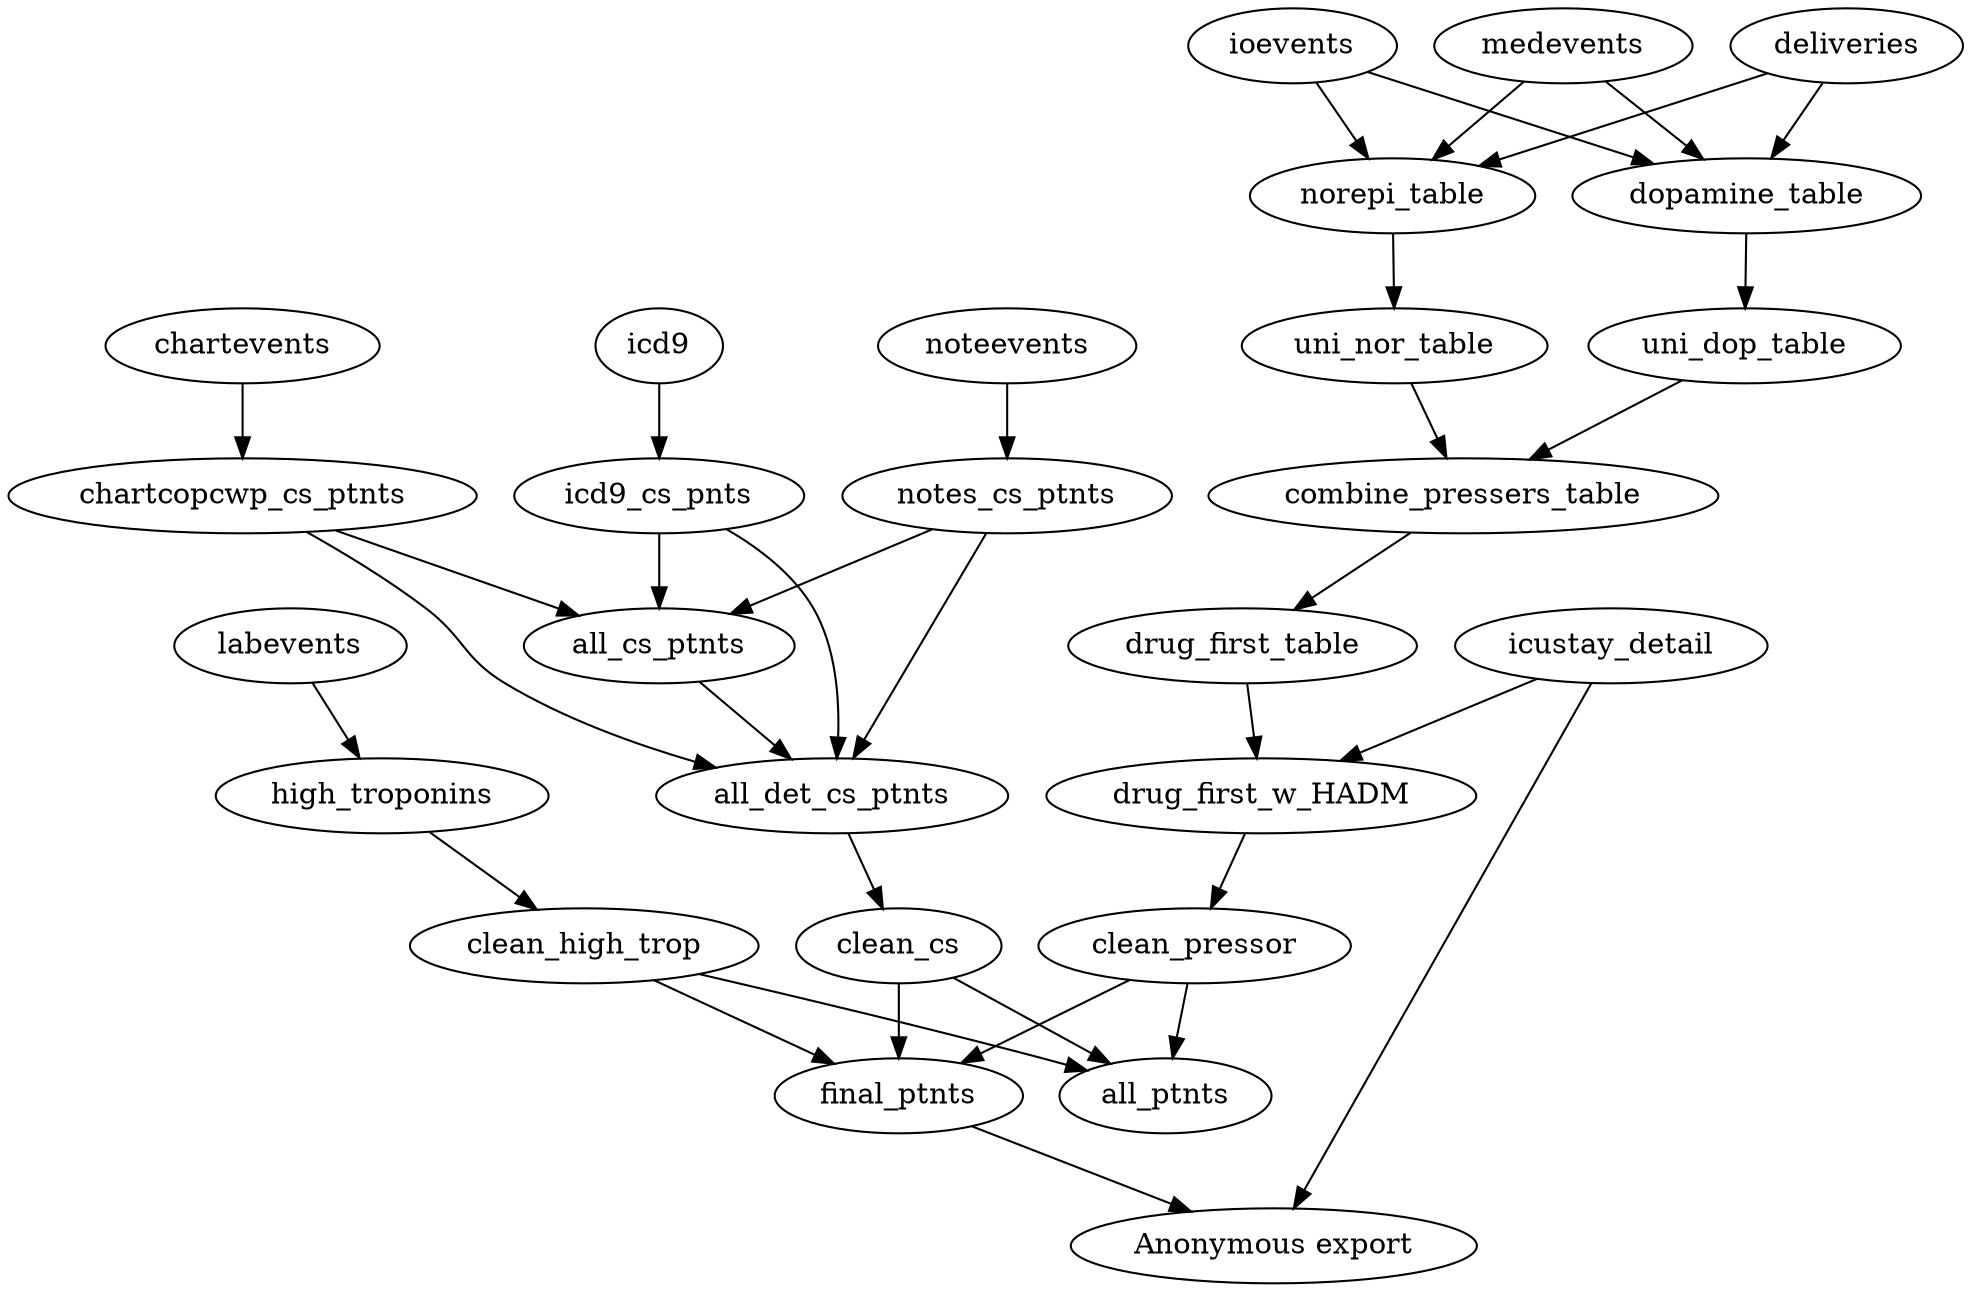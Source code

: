 digraph {

//troponin.sql
labevents -> high_troponins;

//DataMarathon_V1.sql
icd9 -> icd9_cs_pnts;
noteevents -> notes_cs_ptnts;
chartevents -> chartcopcwp_cs_ptnts;

icd9_cs_pnts -> all_cs_ptnts;
notes_cs_ptnts -> all_cs_ptnts;
chartcopcwp_cs_ptnts -> all_cs_ptnts;

all_cs_ptnts -> all_det_cs_ptnts;
icd9_cs_pnts -> all_det_cs_ptnts;
notes_cs_ptnts -> all_det_cs_ptnts;
chartcopcwp_cs_ptnts -> all_det_cs_ptnts;

//Presser_list.sql

medevents -> dopamine_table;
deliveries -> dopamine_table;
ioevents -> dopamine_table;
dopamine_table -> uni_dop_table;

medevents -> norepi_table;
deliveries -> norepi_table;
ioevents -> norepi_table;
norepi_table -> uni_nor_table;

uni_nor_table -> combine_pressers_table;
uni_dop_table -> combine_pressers_table;

combine_pressers_table -> drug_first_table;

icustay_detail -> drug_first_w_HADM;
drug_first_table -> drug_first_w_HADM;

// Andrew_Pulling it together.sql

high_troponins -> clean_high_trop;
all_det_cs_ptnts -> clean_cs;
drug_first_w_HADM -> clean_pressor;

clean_high_trop -> all_ptnts;
clean_cs -> all_ptnts;
clean_pressor -> all_ptnts;

clean_high_trop -> final_ptnts;
clean_cs -> final_ptnts;
clean_pressor -> final_ptnts;

icustay_detail -> "Anonymous export";
final_ptnts -> "Anonymous export";

}